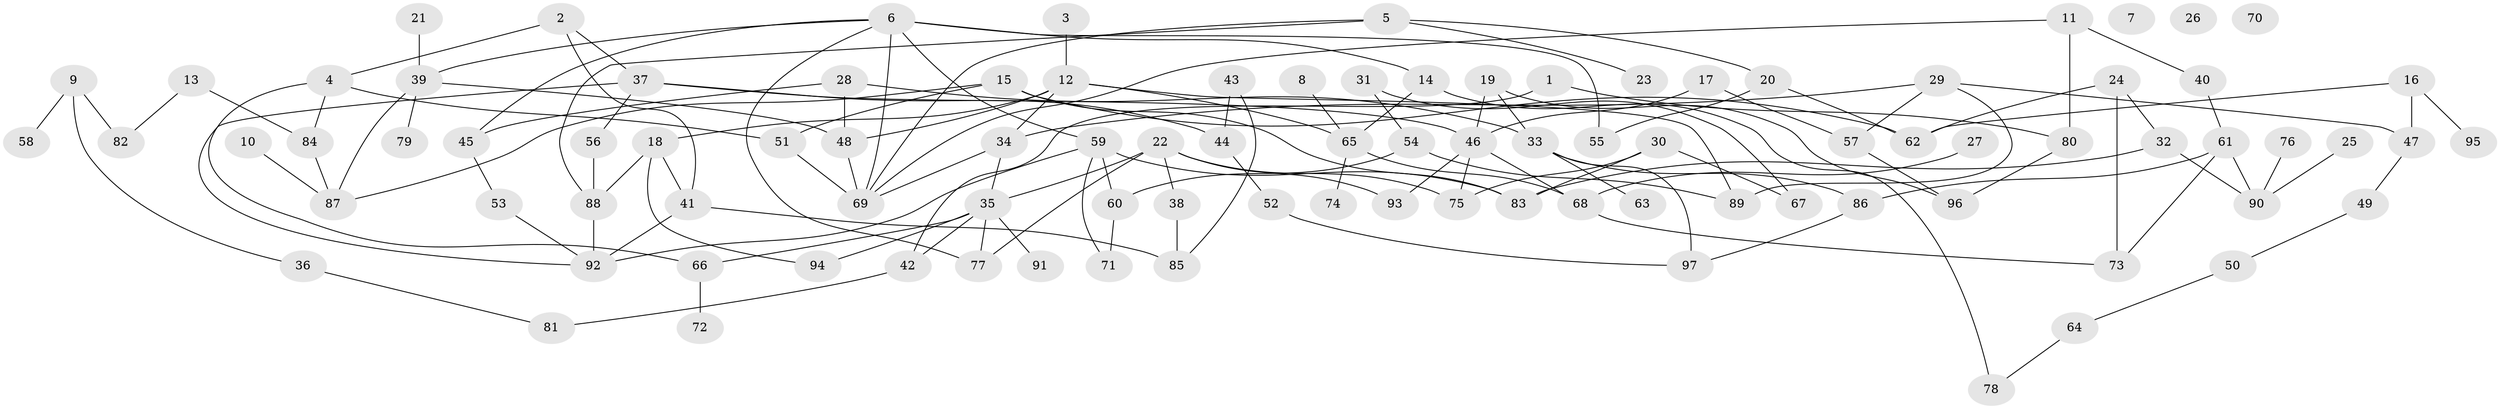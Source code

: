 // Generated by graph-tools (version 1.1) at 2025/00/03/09/25 03:00:55]
// undirected, 97 vertices, 138 edges
graph export_dot {
graph [start="1"]
  node [color=gray90,style=filled];
  1;
  2;
  3;
  4;
  5;
  6;
  7;
  8;
  9;
  10;
  11;
  12;
  13;
  14;
  15;
  16;
  17;
  18;
  19;
  20;
  21;
  22;
  23;
  24;
  25;
  26;
  27;
  28;
  29;
  30;
  31;
  32;
  33;
  34;
  35;
  36;
  37;
  38;
  39;
  40;
  41;
  42;
  43;
  44;
  45;
  46;
  47;
  48;
  49;
  50;
  51;
  52;
  53;
  54;
  55;
  56;
  57;
  58;
  59;
  60;
  61;
  62;
  63;
  64;
  65;
  66;
  67;
  68;
  69;
  70;
  71;
  72;
  73;
  74;
  75;
  76;
  77;
  78;
  79;
  80;
  81;
  82;
  83;
  84;
  85;
  86;
  87;
  88;
  89;
  90;
  91;
  92;
  93;
  94;
  95;
  96;
  97;
  1 -- 42;
  1 -- 80;
  2 -- 4;
  2 -- 37;
  2 -- 41;
  3 -- 12;
  4 -- 51;
  4 -- 66;
  4 -- 84;
  5 -- 20;
  5 -- 23;
  5 -- 69;
  5 -- 88;
  6 -- 14;
  6 -- 39;
  6 -- 45;
  6 -- 55;
  6 -- 59;
  6 -- 69;
  6 -- 77;
  8 -- 65;
  9 -- 36;
  9 -- 58;
  9 -- 82;
  10 -- 87;
  11 -- 40;
  11 -- 69;
  11 -- 80;
  12 -- 18;
  12 -- 34;
  12 -- 48;
  12 -- 65;
  12 -- 89;
  13 -- 82;
  13 -- 84;
  14 -- 65;
  14 -- 78;
  15 -- 51;
  15 -- 62;
  15 -- 83;
  15 -- 87;
  16 -- 47;
  16 -- 62;
  16 -- 95;
  17 -- 46;
  17 -- 57;
  18 -- 41;
  18 -- 88;
  18 -- 94;
  19 -- 33;
  19 -- 46;
  19 -- 96;
  20 -- 55;
  20 -- 62;
  21 -- 39;
  22 -- 35;
  22 -- 38;
  22 -- 75;
  22 -- 77;
  22 -- 93;
  24 -- 32;
  24 -- 62;
  24 -- 73;
  25 -- 90;
  27 -- 68;
  28 -- 33;
  28 -- 45;
  28 -- 48;
  29 -- 34;
  29 -- 47;
  29 -- 57;
  29 -- 89;
  30 -- 67;
  30 -- 75;
  30 -- 83;
  31 -- 54;
  31 -- 67;
  32 -- 83;
  32 -- 90;
  33 -- 63;
  33 -- 86;
  33 -- 97;
  34 -- 35;
  34 -- 69;
  35 -- 42;
  35 -- 66;
  35 -- 77;
  35 -- 91;
  35 -- 94;
  36 -- 81;
  37 -- 44;
  37 -- 46;
  37 -- 56;
  37 -- 92;
  38 -- 85;
  39 -- 48;
  39 -- 79;
  39 -- 87;
  40 -- 61;
  41 -- 85;
  41 -- 92;
  42 -- 81;
  43 -- 44;
  43 -- 85;
  44 -- 52;
  45 -- 53;
  46 -- 68;
  46 -- 75;
  46 -- 93;
  47 -- 49;
  48 -- 69;
  49 -- 50;
  50 -- 64;
  51 -- 69;
  52 -- 97;
  53 -- 92;
  54 -- 60;
  54 -- 89;
  56 -- 88;
  57 -- 96;
  59 -- 60;
  59 -- 71;
  59 -- 83;
  59 -- 92;
  60 -- 71;
  61 -- 73;
  61 -- 86;
  61 -- 90;
  64 -- 78;
  65 -- 68;
  65 -- 74;
  66 -- 72;
  68 -- 73;
  76 -- 90;
  80 -- 96;
  84 -- 87;
  86 -- 97;
  88 -- 92;
}
